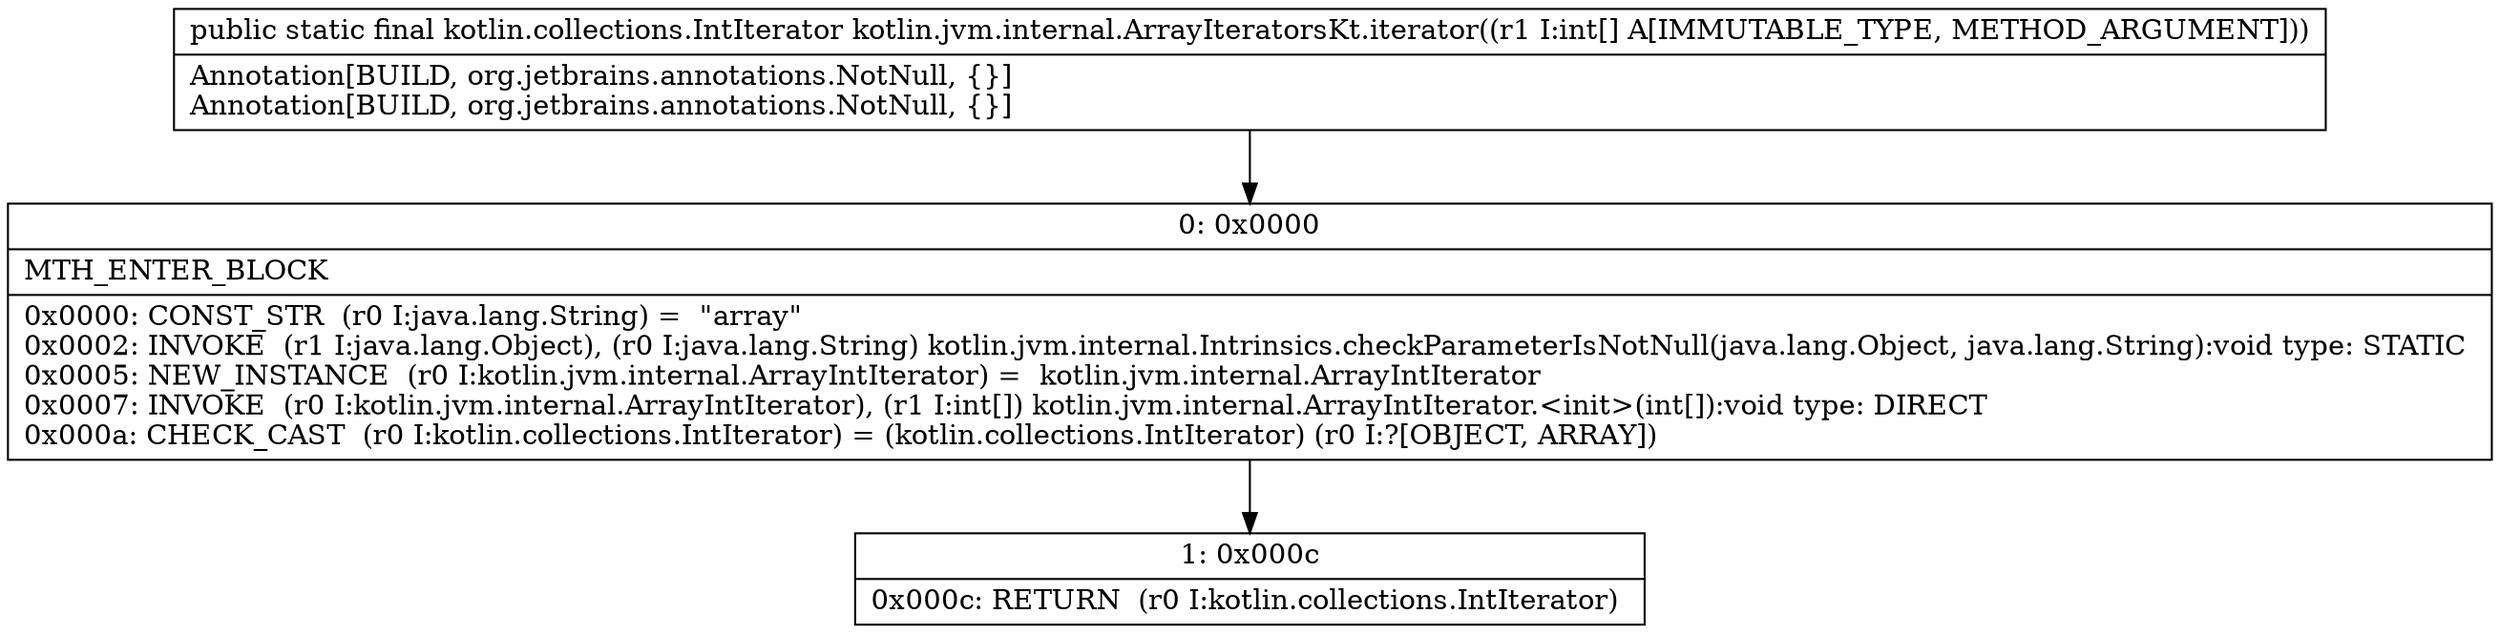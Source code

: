digraph "CFG forkotlin.jvm.internal.ArrayIteratorsKt.iterator([I)Lkotlin\/collections\/IntIterator;" {
Node_0 [shape=record,label="{0\:\ 0x0000|MTH_ENTER_BLOCK\l|0x0000: CONST_STR  (r0 I:java.lang.String) =  \"array\" \l0x0002: INVOKE  (r1 I:java.lang.Object), (r0 I:java.lang.String) kotlin.jvm.internal.Intrinsics.checkParameterIsNotNull(java.lang.Object, java.lang.String):void type: STATIC \l0x0005: NEW_INSTANCE  (r0 I:kotlin.jvm.internal.ArrayIntIterator) =  kotlin.jvm.internal.ArrayIntIterator \l0x0007: INVOKE  (r0 I:kotlin.jvm.internal.ArrayIntIterator), (r1 I:int[]) kotlin.jvm.internal.ArrayIntIterator.\<init\>(int[]):void type: DIRECT \l0x000a: CHECK_CAST  (r0 I:kotlin.collections.IntIterator) = (kotlin.collections.IntIterator) (r0 I:?[OBJECT, ARRAY]) \l}"];
Node_1 [shape=record,label="{1\:\ 0x000c|0x000c: RETURN  (r0 I:kotlin.collections.IntIterator) \l}"];
MethodNode[shape=record,label="{public static final kotlin.collections.IntIterator kotlin.jvm.internal.ArrayIteratorsKt.iterator((r1 I:int[] A[IMMUTABLE_TYPE, METHOD_ARGUMENT]))  | Annotation[BUILD, org.jetbrains.annotations.NotNull, \{\}]\lAnnotation[BUILD, org.jetbrains.annotations.NotNull, \{\}]\l}"];
MethodNode -> Node_0;
Node_0 -> Node_1;
}

